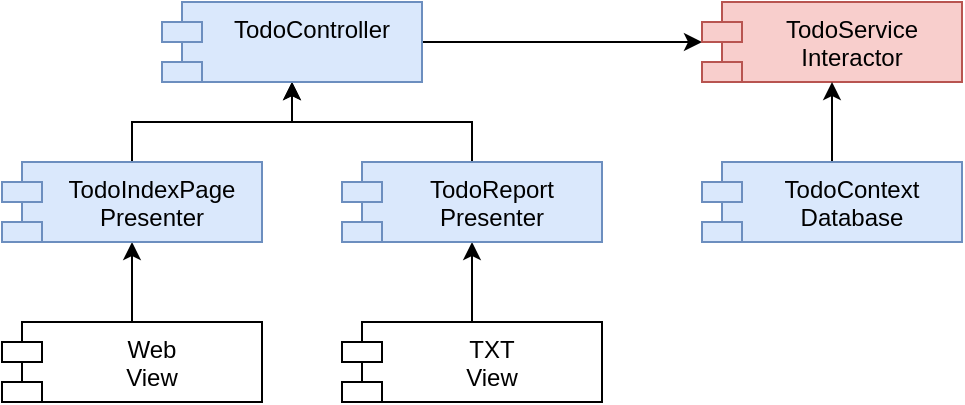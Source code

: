 <mxfile version="26.1.0">
  <diagram name="Page-1" id="T_XS31fH03TmIWbYOnvE">
    <mxGraphModel dx="609" dy="492" grid="1" gridSize="10" guides="1" tooltips="1" connect="1" arrows="1" fold="1" page="1" pageScale="1" pageWidth="850" pageHeight="1100" math="0" shadow="0">
      <root>
        <mxCell id="0" />
        <mxCell id="1" parent="0" />
        <mxCell id="KL9tS8uw6QCVrXvGuV6U-13" style="edgeStyle=orthogonalEdgeStyle;rounded=0;orthogonalLoop=1;jettySize=auto;html=1;entryX=0.5;entryY=1;entryDx=0;entryDy=0;" edge="1" parent="1" source="KL9tS8uw6QCVrXvGuV6U-1" target="KL9tS8uw6QCVrXvGuV6U-3">
          <mxGeometry relative="1" as="geometry" />
        </mxCell>
        <mxCell id="KL9tS8uw6QCVrXvGuV6U-1" value="Web&lt;div&gt;View&lt;/div&gt;" style="shape=module;align=left;spacingLeft=20;align=center;verticalAlign=top;whiteSpace=wrap;html=1;" vertex="1" parent="1">
          <mxGeometry x="150" y="200" width="130" height="40" as="geometry" />
        </mxCell>
        <mxCell id="KL9tS8uw6QCVrXvGuV6U-14" style="edgeStyle=orthogonalEdgeStyle;rounded=0;orthogonalLoop=1;jettySize=auto;html=1;entryX=0.5;entryY=1;entryDx=0;entryDy=0;" edge="1" parent="1" source="KL9tS8uw6QCVrXvGuV6U-2" target="KL9tS8uw6QCVrXvGuV6U-4">
          <mxGeometry relative="1" as="geometry" />
        </mxCell>
        <mxCell id="KL9tS8uw6QCVrXvGuV6U-2" value="TXT&lt;br&gt;&lt;div&gt;View&lt;/div&gt;" style="shape=module;align=left;spacingLeft=20;align=center;verticalAlign=top;whiteSpace=wrap;html=1;" vertex="1" parent="1">
          <mxGeometry x="320" y="200" width="130" height="40" as="geometry" />
        </mxCell>
        <mxCell id="KL9tS8uw6QCVrXvGuV6U-10" style="edgeStyle=orthogonalEdgeStyle;rounded=0;orthogonalLoop=1;jettySize=auto;html=1;entryX=0.5;entryY=1;entryDx=0;entryDy=0;" edge="1" parent="1" source="KL9tS8uw6QCVrXvGuV6U-3" target="KL9tS8uw6QCVrXvGuV6U-5">
          <mxGeometry relative="1" as="geometry" />
        </mxCell>
        <mxCell id="KL9tS8uw6QCVrXvGuV6U-3" value="TodoIndexPage&lt;br&gt;Presenter" style="shape=module;align=left;spacingLeft=20;align=center;verticalAlign=top;whiteSpace=wrap;html=1;fillColor=#dae8fc;strokeColor=#6c8ebf;" vertex="1" parent="1">
          <mxGeometry x="150" y="120" width="130" height="40" as="geometry" />
        </mxCell>
        <mxCell id="KL9tS8uw6QCVrXvGuV6U-12" style="edgeStyle=orthogonalEdgeStyle;rounded=0;orthogonalLoop=1;jettySize=auto;html=1;entryX=0.5;entryY=1;entryDx=0;entryDy=0;" edge="1" parent="1" source="KL9tS8uw6QCVrXvGuV6U-4" target="KL9tS8uw6QCVrXvGuV6U-5">
          <mxGeometry relative="1" as="geometry" />
        </mxCell>
        <mxCell id="KL9tS8uw6QCVrXvGuV6U-4" value="TodoReport&lt;br&gt;Presenter" style="shape=module;align=left;spacingLeft=20;align=center;verticalAlign=top;whiteSpace=wrap;html=1;fillColor=#dae8fc;strokeColor=#6c8ebf;" vertex="1" parent="1">
          <mxGeometry x="320" y="120" width="130" height="40" as="geometry" />
        </mxCell>
        <mxCell id="KL9tS8uw6QCVrXvGuV6U-9" style="rounded=0;orthogonalLoop=1;jettySize=auto;html=1;" edge="1" parent="1" source="KL9tS8uw6QCVrXvGuV6U-5" target="KL9tS8uw6QCVrXvGuV6U-6">
          <mxGeometry relative="1" as="geometry" />
        </mxCell>
        <mxCell id="KL9tS8uw6QCVrXvGuV6U-5" value="TodoController" style="shape=module;align=left;spacingLeft=20;align=center;verticalAlign=top;whiteSpace=wrap;html=1;fillColor=#dae8fc;strokeColor=#6c8ebf;" vertex="1" parent="1">
          <mxGeometry x="230" y="40" width="130" height="40" as="geometry" />
        </mxCell>
        <mxCell id="KL9tS8uw6QCVrXvGuV6U-6" value="TodoService&lt;br&gt;Interactor" style="shape=module;align=left;spacingLeft=20;align=center;verticalAlign=top;whiteSpace=wrap;html=1;fillColor=#f8cecc;strokeColor=#b85450;" vertex="1" parent="1">
          <mxGeometry x="500" y="40" width="130" height="40" as="geometry" />
        </mxCell>
        <mxCell id="KL9tS8uw6QCVrXvGuV6U-15" style="edgeStyle=orthogonalEdgeStyle;rounded=0;orthogonalLoop=1;jettySize=auto;html=1;entryX=0.5;entryY=1;entryDx=0;entryDy=0;" edge="1" parent="1" source="KL9tS8uw6QCVrXvGuV6U-7" target="KL9tS8uw6QCVrXvGuV6U-6">
          <mxGeometry relative="1" as="geometry" />
        </mxCell>
        <mxCell id="KL9tS8uw6QCVrXvGuV6U-7" value="TodoContext&lt;br&gt;Database" style="shape=module;align=left;spacingLeft=20;align=center;verticalAlign=top;whiteSpace=wrap;html=1;fillColor=#dae8fc;strokeColor=#6c8ebf;" vertex="1" parent="1">
          <mxGeometry x="500" y="120" width="130" height="40" as="geometry" />
        </mxCell>
      </root>
    </mxGraphModel>
  </diagram>
</mxfile>
